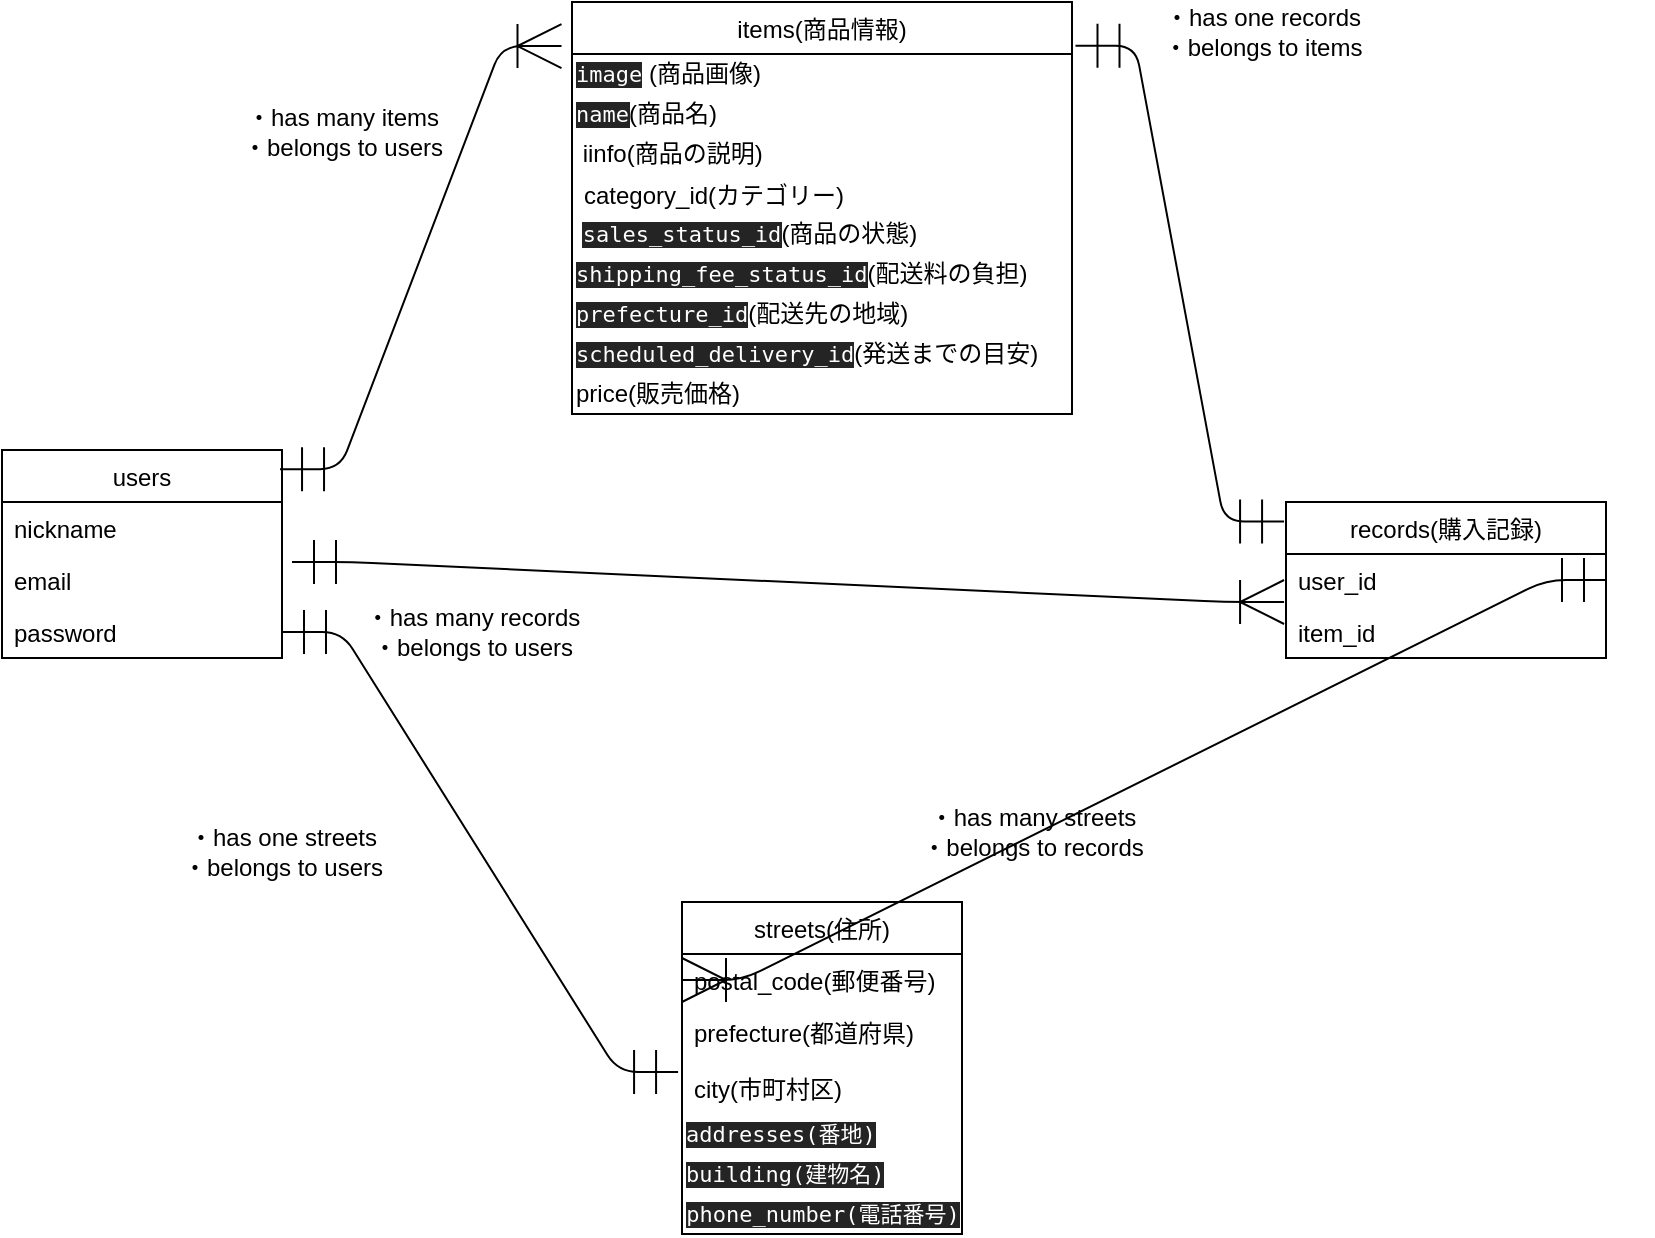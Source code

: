 <mxfile version="13.6.5">
    <diagram id="XwZHdghfiyvHQSKYb_OS" name="ページ1">
        <mxGraphModel dx="968" dy="731" grid="1" gridSize="10" guides="1" tooltips="1" connect="1" arrows="1" fold="1" page="1" pageScale="1" pageWidth="827" pageHeight="1169" math="0" shadow="0">
            <root>
                <mxCell id="0"/>
                <mxCell id="1" parent="0"/>
                <mxCell id="44" value="" style="edgeStyle=entityRelationEdgeStyle;fontSize=12;html=1;endArrow=ERoneToMany;startArrow=ERmandOne;endSize=20;targetPerimeterSpacing=0;startSize=20;exitX=0.993;exitY=0.092;exitDx=0;exitDy=0;exitPerimeter=0;entryX=-0.021;entryY=0.107;entryDx=0;entryDy=0;entryPerimeter=0;" edge="1" parent="1" source="6" target="11">
                    <mxGeometry width="100" height="100" relative="1" as="geometry">
                        <mxPoint x="390" y="370" as="sourcePoint"/>
                        <mxPoint x="310" y="90" as="targetPoint"/>
                    </mxGeometry>
                </mxCell>
                <mxCell id="48" value="" style="edgeStyle=entityRelationEdgeStyle;fontSize=12;html=1;endArrow=ERmandOne;startArrow=ERmandOne;exitX=1.007;exitY=0.106;exitDx=0;exitDy=0;exitPerimeter=0;entryX=-0.006;entryY=0.125;entryDx=0;entryDy=0;entryPerimeter=0;endSize=20;startSize=20;" edge="1" parent="1" source="11" target="15">
                    <mxGeometry width="100" height="100" relative="1" as="geometry">
                        <mxPoint x="390" y="370" as="sourcePoint"/>
                        <mxPoint x="490" y="270" as="targetPoint"/>
                    </mxGeometry>
                </mxCell>
                <mxCell id="49" value="" style="edgeStyle=entityRelationEdgeStyle;fontSize=12;html=1;endArrow=ERmandOne;startArrow=ERmandOne;exitX=1;exitY=0.5;exitDx=0;exitDy=0;endSize=20;startSize=20;entryX=-0.014;entryY=0.192;entryDx=0;entryDy=0;entryPerimeter=0;" edge="1" parent="1" source="9" target="22">
                    <mxGeometry width="100" height="100" relative="1" as="geometry">
                        <mxPoint x="492.94" y="129.01" as="sourcePoint"/>
                        <mxPoint x="335" y="470" as="targetPoint"/>
                    </mxGeometry>
                </mxCell>
                <mxCell id="50" value="" style="edgeStyle=entityRelationEdgeStyle;fontSize=12;html=1;endArrow=ERoneToMany;startArrow=ERmandOne;endSize=20;targetPerimeterSpacing=0;startSize=20;exitX=1;exitY=0.5;exitDx=0;exitDy=0;entryX=0;entryY=0.5;entryDx=0;entryDy=0;" edge="1" parent="1" source="16" target="20">
                    <mxGeometry width="100" height="100" relative="1" as="geometry">
                        <mxPoint x="660" y="320" as="sourcePoint"/>
                        <mxPoint x="337" y="390" as="targetPoint"/>
                    </mxGeometry>
                </mxCell>
                <mxCell id="52" value="・has many items&lt;br&gt;・belongs to users" style="text;html=1;align=center;verticalAlign=middle;resizable=0;points=[];autosize=1;" vertex="1" parent="1">
                    <mxGeometry x="135" y="240" width="120" height="30" as="geometry"/>
                </mxCell>
                <mxCell id="53" value="・has one records&lt;br&gt;・belongs to items" style="text;html=1;align=center;verticalAlign=middle;resizable=0;points=[];autosize=1;" vertex="1" parent="1">
                    <mxGeometry x="600" y="190" width="110" height="30" as="geometry"/>
                </mxCell>
                <mxCell id="54" value="・has one streets&lt;br&gt;・belongs to users" style="text;html=1;align=center;verticalAlign=middle;resizable=0;points=[];autosize=1;" vertex="1" parent="1">
                    <mxGeometry x="105" y="600" width="120" height="30" as="geometry"/>
                </mxCell>
                <mxCell id="55" value="・has many streets&lt;br&gt;・belongs to records" style="text;html=1;align=center;verticalAlign=middle;resizable=0;points=[];autosize=1;" vertex="1" parent="1">
                    <mxGeometry x="475" y="590" width="130" height="30" as="geometry"/>
                </mxCell>
                <mxCell id="11" value="items(商品情報)" style="swimlane;fontStyle=0;childLayout=stackLayout;horizontal=1;startSize=26;fillColor=none;horizontalStack=0;resizeParent=1;resizeParentMax=0;resizeLast=0;collapsible=1;marginBottom=0;" vertex="1" parent="1">
                    <mxGeometry x="310" y="190" width="250" height="206" as="geometry"/>
                </mxCell>
                <mxCell id="64" value="&lt;span style=&quot;color: rgb(255 , 255 , 255) ; font-family: &amp;#34;menlo&amp;#34; , monospace ; font-size: 11px ; background-color: rgb(36 , 36 , 36)&quot;&gt;image&lt;/span&gt;&amp;nbsp;(商品画像)" style="text;html=1;align=left;verticalAlign=middle;resizable=0;points=[];autosize=1;" vertex="1" parent="11">
                    <mxGeometry y="26" width="250" height="20" as="geometry"/>
                </mxCell>
                <mxCell id="67" value="&lt;span style=&quot;color: rgb(255 , 255 , 255) ; font-family: &amp;#34;menlo&amp;#34; , monospace ; font-size: 11px ; background-color: rgb(36 , 36 , 36)&quot;&gt;name&lt;/span&gt;(商品名)" style="text;html=1;align=left;verticalAlign=middle;resizable=0;points=[];autosize=1;" vertex="1" parent="11">
                    <mxGeometry y="46" width="250" height="20" as="geometry"/>
                </mxCell>
                <mxCell id="66" value="&amp;nbsp;iinfo(商品の説明)" style="text;html=1;align=left;verticalAlign=middle;resizable=0;points=[];autosize=1;" vertex="1" parent="11">
                    <mxGeometry y="66" width="250" height="20" as="geometry"/>
                </mxCell>
                <mxCell id="14" value="category_id(カテゴリー)" style="text;strokeColor=none;fillColor=none;align=left;verticalAlign=middle;spacingLeft=4;spacingRight=4;overflow=hidden;rotatable=0;points=[[0,0.5],[1,0.5]];portConstraint=eastwest;" vertex="1" parent="11">
                    <mxGeometry y="86" width="250" height="20" as="geometry"/>
                </mxCell>
                <mxCell id="59" value="&amp;nbsp;&lt;span style=&quot;color: rgb(255 , 255 , 255) ; font-family: &amp;#34;menlo&amp;#34; , monospace ; font-size: 11px ; background-color: rgb(36 , 36 , 36)&quot;&gt;sales_status_id&lt;/span&gt;(商品の状態)" style="text;html=1;align=left;verticalAlign=middle;resizable=0;points=[];autosize=1;" vertex="1" parent="11">
                    <mxGeometry y="106" width="250" height="20" as="geometry"/>
                </mxCell>
                <mxCell id="61" value="&lt;span style=&quot;color: rgb(255 , 255 , 255) ; font-family: &amp;#34;menlo&amp;#34; , monospace ; font-size: 11px ; background-color: rgb(36 , 36 , 36)&quot;&gt;shipping_fee_status_id&lt;/span&gt;(配送料の負担)" style="text;html=1;align=left;verticalAlign=middle;resizable=0;points=[];autosize=1;" vertex="1" parent="11">
                    <mxGeometry y="126" width="250" height="20" as="geometry"/>
                </mxCell>
                <mxCell id="62" value="&lt;span style=&quot;color: rgb(255 , 255 , 255) ; font-family: &amp;#34;menlo&amp;#34; , monospace ; font-size: 11px ; background-color: rgb(36 , 36 , 36)&quot;&gt;prefecture_id&lt;/span&gt;(配送先の地域)" style="text;html=1;align=left;verticalAlign=middle;resizable=0;points=[];autosize=1;" vertex="1" parent="11">
                    <mxGeometry y="146" width="250" height="20" as="geometry"/>
                </mxCell>
                <mxCell id="63" value="&lt;span style=&quot;color: rgb(255 , 255 , 255) ; font-family: &amp;#34;menlo&amp;#34; , monospace ; font-size: 11px ; background-color: rgb(36 , 36 , 36)&quot;&gt;scheduled_delivery_id&lt;/span&gt;(発送までの目安)" style="text;html=1;align=left;verticalAlign=middle;resizable=0;points=[];autosize=1;" vertex="1" parent="11">
                    <mxGeometry y="166" width="250" height="20" as="geometry"/>
                </mxCell>
                <mxCell id="68" value="price(販売価格)" style="text;html=1;align=left;verticalAlign=middle;resizable=0;points=[];autosize=1;" vertex="1" parent="11">
                    <mxGeometry y="186" width="250" height="20" as="geometry"/>
                </mxCell>
                <mxCell id="15" value="records(購入記録)" style="swimlane;fontStyle=0;childLayout=stackLayout;horizontal=1;startSize=26;fillColor=none;horizontalStack=0;resizeParent=1;resizeParentMax=0;resizeLast=0;collapsible=1;marginBottom=0;" vertex="1" parent="1">
                    <mxGeometry x="667" y="440" width="160" height="78" as="geometry"/>
                </mxCell>
                <mxCell id="16" value="user_id" style="text;strokeColor=none;fillColor=none;align=left;verticalAlign=top;spacingLeft=4;spacingRight=4;overflow=hidden;rotatable=0;points=[[0,0.5],[1,0.5]];portConstraint=eastwest;" vertex="1" parent="15">
                    <mxGeometry y="26" width="160" height="26" as="geometry"/>
                </mxCell>
                <mxCell id="17" value="item_id" style="text;strokeColor=none;fillColor=none;align=left;verticalAlign=top;spacingLeft=4;spacingRight=4;overflow=hidden;rotatable=0;points=[[0,0.5],[1,0.5]];portConstraint=eastwest;" vertex="1" parent="15">
                    <mxGeometry y="52" width="160" height="26" as="geometry"/>
                </mxCell>
                <mxCell id="19" value="streets(住所)" style="swimlane;fontStyle=0;childLayout=stackLayout;horizontal=1;startSize=26;fillColor=none;horizontalStack=0;resizeParent=1;resizeParentMax=0;resizeLast=0;collapsible=1;marginBottom=0;" vertex="1" parent="1">
                    <mxGeometry x="365" y="640" width="140" height="166" as="geometry"/>
                </mxCell>
                <mxCell id="20" value="postal_code(郵便番号)" style="text;strokeColor=none;fillColor=none;align=left;verticalAlign=top;spacingLeft=4;spacingRight=4;overflow=hidden;rotatable=0;points=[[0,0.5],[1,0.5]];portConstraint=eastwest;" vertex="1" parent="19">
                    <mxGeometry y="26" width="140" height="26" as="geometry"/>
                </mxCell>
                <mxCell id="21" value="prefecture(都道府県)" style="text;strokeColor=none;fillColor=none;align=left;verticalAlign=top;spacingLeft=4;spacingRight=4;overflow=hidden;rotatable=0;points=[[0,0.5],[1,0.5]];portConstraint=eastwest;" vertex="1" parent="19">
                    <mxGeometry y="52" width="140" height="28" as="geometry"/>
                </mxCell>
                <mxCell id="22" value="city(市町村区)" style="text;strokeColor=none;fillColor=none;align=left;verticalAlign=top;spacingLeft=4;spacingRight=4;overflow=hidden;rotatable=0;points=[[0,0.5],[1,0.5]];portConstraint=eastwest;" vertex="1" parent="19">
                    <mxGeometry y="80" width="140" height="26" as="geometry"/>
                </mxCell>
                <mxCell id="69" value="&lt;span style=&quot;color: rgb(255, 255, 255); font-family: menlo, monospace; font-size: 11px; background-color: rgb(36, 36, 36);&quot;&gt;addresses(番地)&lt;/span&gt;" style="text;html=1;align=left;verticalAlign=middle;resizable=0;points=[];autosize=1;" vertex="1" parent="19">
                    <mxGeometry y="106" width="140" height="20" as="geometry"/>
                </mxCell>
                <mxCell id="70" value="&lt;span style=&quot;color: rgb(255, 255, 255); font-family: menlo, monospace; font-size: 11px; background-color: rgb(36, 36, 36);&quot;&gt;building(建物名)&lt;/span&gt;" style="text;html=1;align=left;verticalAlign=middle;resizable=0;points=[];autosize=1;" vertex="1" parent="19">
                    <mxGeometry y="126" width="140" height="20" as="geometry"/>
                </mxCell>
                <mxCell id="71" value="&lt;span style=&quot;color: rgb(255 , 255 , 255) ; font-family: &amp;#34;menlo&amp;#34; , monospace ; font-size: 11px ; text-align: left ; background-color: rgb(36 , 36 , 36)&quot;&gt;phone_number(電話番号)&lt;/span&gt;" style="text;html=1;align=center;verticalAlign=middle;resizable=0;points=[];autosize=1;" vertex="1" parent="19">
                    <mxGeometry y="146" width="140" height="20" as="geometry"/>
                </mxCell>
                <mxCell id="6" value="users" style="swimlane;fontStyle=0;childLayout=stackLayout;horizontal=1;startSize=26;fillColor=none;horizontalStack=0;resizeParent=1;resizeParentMax=0;resizeLast=0;collapsible=1;marginBottom=0;" vertex="1" parent="1">
                    <mxGeometry x="25" y="414" width="140" height="104" as="geometry"/>
                </mxCell>
                <mxCell id="7" value="nickname" style="text;strokeColor=none;fillColor=none;align=left;verticalAlign=top;spacingLeft=4;spacingRight=4;overflow=hidden;rotatable=0;points=[[0,0.5],[1,0.5]];portConstraint=eastwest;" vertex="1" parent="6">
                    <mxGeometry y="26" width="140" height="26" as="geometry"/>
                </mxCell>
                <mxCell id="8" value="email" style="text;strokeColor=none;fillColor=none;align=left;verticalAlign=top;spacingLeft=4;spacingRight=4;overflow=hidden;rotatable=0;points=[[0,0.5],[1,0.5]];portConstraint=eastwest;" vertex="1" parent="6">
                    <mxGeometry y="52" width="140" height="26" as="geometry"/>
                </mxCell>
                <mxCell id="9" value="password" style="text;strokeColor=none;fillColor=none;align=left;verticalAlign=top;spacingLeft=4;spacingRight=4;overflow=hidden;rotatable=0;points=[[0,0.5],[1,0.5]];portConstraint=eastwest;" vertex="1" parent="6">
                    <mxGeometry y="78" width="140" height="26" as="geometry"/>
                </mxCell>
                <mxCell id="73" value="" style="edgeStyle=entityRelationEdgeStyle;fontSize=12;html=1;endArrow=ERoneToMany;startArrow=ERmandOne;endSize=20;targetPerimeterSpacing=0;startSize=20;entryX=-0.006;entryY=-0.077;entryDx=0;entryDy=0;entryPerimeter=0;" edge="1" parent="1" target="17">
                    <mxGeometry width="100" height="100" relative="1" as="geometry">
                        <mxPoint x="170" y="470" as="sourcePoint"/>
                        <mxPoint x="660" y="510" as="targetPoint"/>
                    </mxGeometry>
                </mxCell>
                <mxCell id="74" value="・has many records&lt;br&gt;・belongs to users" style="text;html=1;align=center;verticalAlign=middle;resizable=0;points=[];autosize=1;" vertex="1" parent="1">
                    <mxGeometry x="200" y="490" width="120" height="30" as="geometry"/>
                </mxCell>
            </root>
        </mxGraphModel>
    </diagram>
</mxfile>